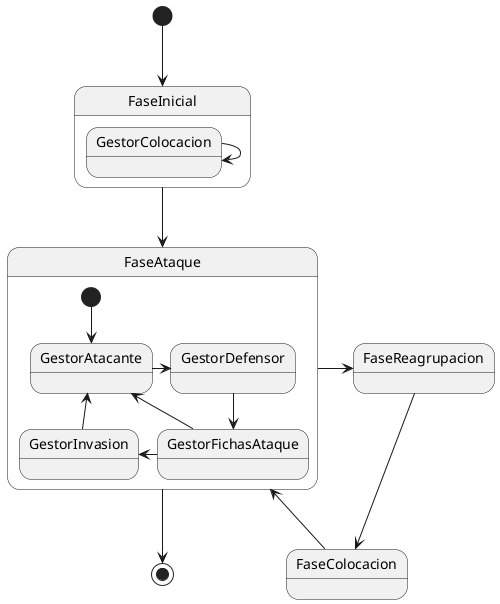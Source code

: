 @startuml
skinparam monochrome true
skinparam style strictuml
skinparam classAttributeIconSize 0

state FaseInicial{
    GestorColocacion -> GestorColocacion
}
state FaseAtaque {

    [*] --> GestorAtacante

    GestorAtacante -> GestorDefensor

    GestorDefensor --> GestorFichasAtaque

    GestorFichasAtaque -> GestorAtacante

    GestorFichasAtaque -l> GestorInvasion

    GestorInvasion -u> GestorAtacante


}
state FaseReagrupacion {
}
state FaseColocacion {
}


[*] --> FaseInicial
FaseInicial --> FaseAtaque

FaseAtaque ->FaseReagrupacion

FaseReagrupacion --> FaseColocacion
FaseColocacion -> FaseAtaque


FaseAtaque --> [*]
@enduml